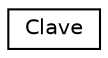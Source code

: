 digraph "Representación gráfica de la clase"
{
  edge [fontname="Helvetica",fontsize="10",labelfontname="Helvetica",labelfontsize="10"];
  node [fontname="Helvetica",fontsize="10",shape=record];
  rankdir="LR";
  Node1 [label="Clave",height=0.2,width=0.4,color="black", fillcolor="white", style="filled",URL="$classClave.html",tooltip="Definición de la plantilla de la clase Clave. "];
}
